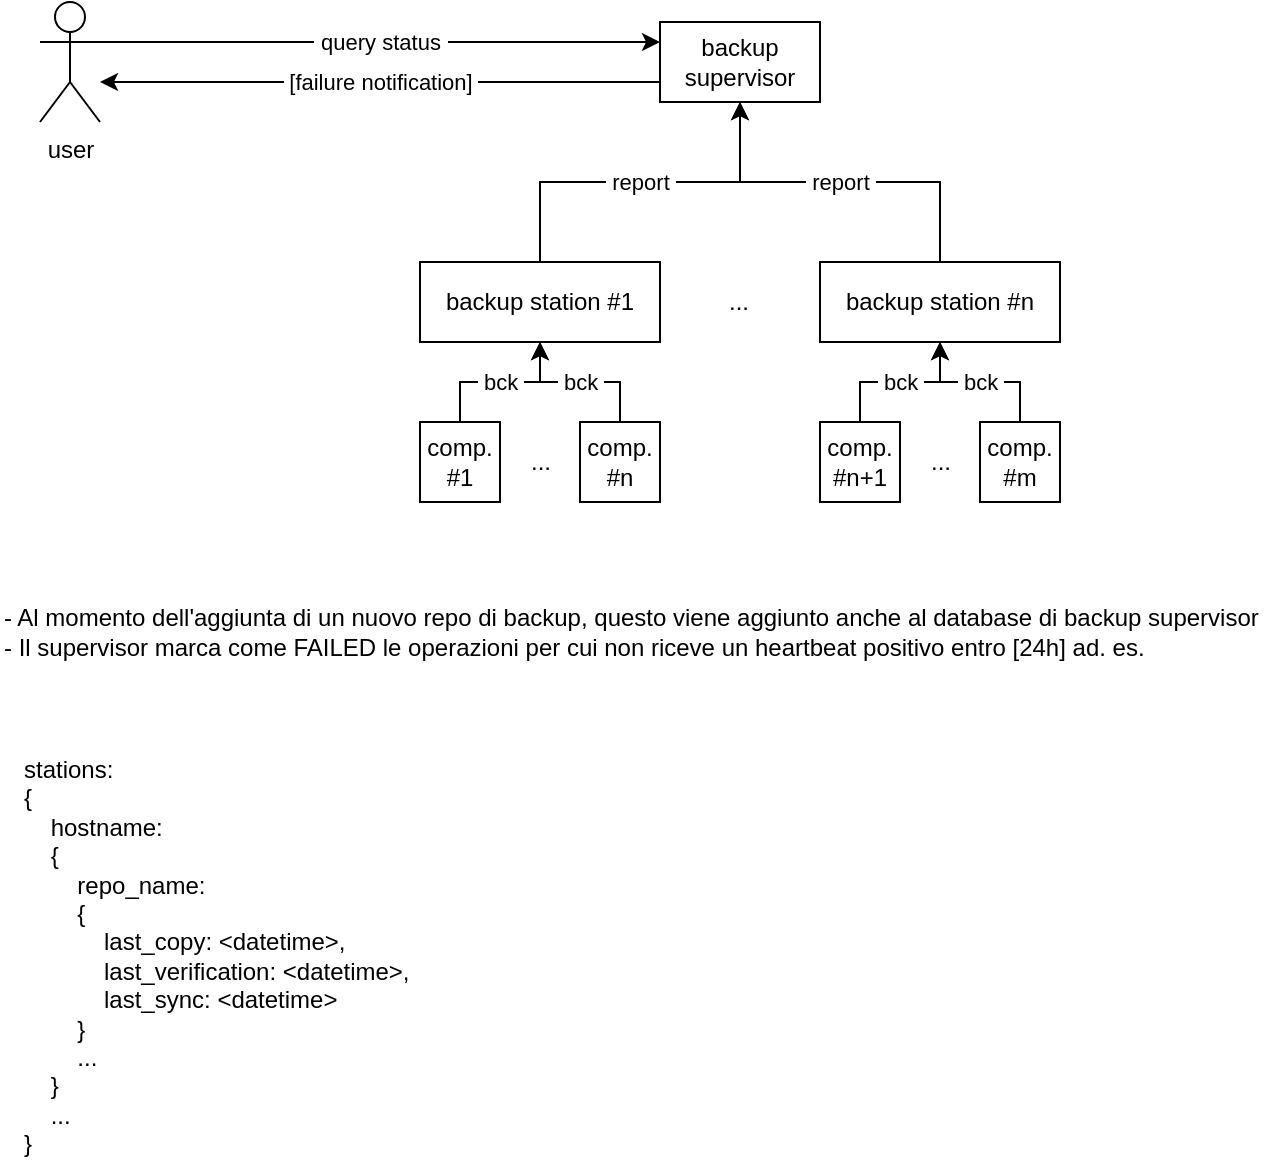 <mxfile version="15.4.0" type="device"><diagram id="QovWf1yn5vUN22ZoZ3SK" name="Pagina-1"><mxGraphModel dx="953" dy="579" grid="1" gridSize="10" guides="1" tooltips="1" connect="1" arrows="1" fold="1" page="1" pageScale="1" pageWidth="827" pageHeight="1169" math="0" shadow="0"><root><mxCell id="0"/><mxCell id="1" parent="0"/><mxCell id="EJHEryoCyno6mrMW5L9I-8" value="&amp;nbsp;report&amp;nbsp;" style="edgeStyle=orthogonalEdgeStyle;rounded=0;orthogonalLoop=1;jettySize=auto;html=1;" edge="1" parent="1" source="EJHEryoCyno6mrMW5L9I-1" target="EJHEryoCyno6mrMW5L9I-5"><mxGeometry relative="1" as="geometry"/></mxCell><mxCell id="EJHEryoCyno6mrMW5L9I-1" value="backup station #1" style="rounded=0;whiteSpace=wrap;html=1;" vertex="1" parent="1"><mxGeometry x="240" y="200" width="120" height="40" as="geometry"/></mxCell><mxCell id="EJHEryoCyno6mrMW5L9I-9" value="&amp;nbsp;report&amp;nbsp;" style="edgeStyle=orthogonalEdgeStyle;rounded=0;orthogonalLoop=1;jettySize=auto;html=1;" edge="1" parent="1" source="EJHEryoCyno6mrMW5L9I-2" target="EJHEryoCyno6mrMW5L9I-5"><mxGeometry relative="1" as="geometry"/></mxCell><mxCell id="EJHEryoCyno6mrMW5L9I-2" value="backup station #n" style="rounded=0;whiteSpace=wrap;html=1;" vertex="1" parent="1"><mxGeometry x="440" y="200" width="120" height="40" as="geometry"/></mxCell><mxCell id="EJHEryoCyno6mrMW5L9I-3" value="..." style="text;html=1;align=center;verticalAlign=middle;resizable=0;points=[];autosize=1;strokeColor=none;fillColor=none;" vertex="1" parent="1"><mxGeometry x="383.5" y="210" width="30" height="20" as="geometry"/></mxCell><mxCell id="EJHEryoCyno6mrMW5L9I-20" value="&amp;nbsp;[failure notification]&amp;nbsp;" style="edgeStyle=orthogonalEdgeStyle;rounded=0;orthogonalLoop=1;jettySize=auto;html=1;" edge="1" parent="1" source="EJHEryoCyno6mrMW5L9I-5" target="EJHEryoCyno6mrMW5L9I-6"><mxGeometry relative="1" as="geometry"><Array as="points"><mxPoint x="170" y="110"/><mxPoint x="170" y="110"/></Array></mxGeometry></mxCell><mxCell id="EJHEryoCyno6mrMW5L9I-5" value="backup supervisor" style="rounded=0;whiteSpace=wrap;html=1;" vertex="1" parent="1"><mxGeometry x="360" y="80" width="80" height="40" as="geometry"/></mxCell><mxCell id="EJHEryoCyno6mrMW5L9I-7" value="&amp;nbsp;query status&amp;nbsp;" style="edgeStyle=orthogonalEdgeStyle;rounded=0;orthogonalLoop=1;jettySize=auto;html=1;entryX=0;entryY=0.25;entryDx=0;entryDy=0;" edge="1" parent="1" source="EJHEryoCyno6mrMW5L9I-6" target="EJHEryoCyno6mrMW5L9I-5"><mxGeometry relative="1" as="geometry"><Array as="points"><mxPoint x="150" y="90"/><mxPoint x="150" y="90"/></Array></mxGeometry></mxCell><mxCell id="EJHEryoCyno6mrMW5L9I-6" value="user" style="shape=umlActor;verticalLabelPosition=bottom;verticalAlign=top;html=1;outlineConnect=0;" vertex="1" parent="1"><mxGeometry x="50" y="70" width="30" height="60" as="geometry"/></mxCell><mxCell id="EJHEryoCyno6mrMW5L9I-13" value="&amp;nbsp;bck&amp;nbsp;" style="edgeStyle=orthogonalEdgeStyle;rounded=0;orthogonalLoop=1;jettySize=auto;html=1;" edge="1" parent="1" source="EJHEryoCyno6mrMW5L9I-10" target="EJHEryoCyno6mrMW5L9I-1"><mxGeometry relative="1" as="geometry"/></mxCell><mxCell id="EJHEryoCyno6mrMW5L9I-10" value="comp. #1" style="rounded=0;whiteSpace=wrap;html=1;" vertex="1" parent="1"><mxGeometry x="240" y="280" width="40" height="40" as="geometry"/></mxCell><mxCell id="EJHEryoCyno6mrMW5L9I-14" value="&amp;nbsp;bck&amp;nbsp;" style="edgeStyle=orthogonalEdgeStyle;rounded=0;orthogonalLoop=1;jettySize=auto;html=1;entryX=0.5;entryY=1;entryDx=0;entryDy=0;" edge="1" parent="1" source="EJHEryoCyno6mrMW5L9I-11" target="EJHEryoCyno6mrMW5L9I-1"><mxGeometry relative="1" as="geometry"/></mxCell><mxCell id="EJHEryoCyno6mrMW5L9I-11" value="comp. #n" style="rounded=0;whiteSpace=wrap;html=1;" vertex="1" parent="1"><mxGeometry x="320" y="280" width="40" height="40" as="geometry"/></mxCell><mxCell id="EJHEryoCyno6mrMW5L9I-12" value="..." style="text;html=1;align=center;verticalAlign=middle;resizable=0;points=[];autosize=1;strokeColor=none;fillColor=none;" vertex="1" parent="1"><mxGeometry x="285" y="290" width="30" height="20" as="geometry"/></mxCell><mxCell id="EJHEryoCyno6mrMW5L9I-18" value="&amp;nbsp;bck&amp;nbsp;" style="edgeStyle=orthogonalEdgeStyle;rounded=0;orthogonalLoop=1;jettySize=auto;html=1;" edge="1" parent="1" source="EJHEryoCyno6mrMW5L9I-15" target="EJHEryoCyno6mrMW5L9I-2"><mxGeometry relative="1" as="geometry"/></mxCell><mxCell id="EJHEryoCyno6mrMW5L9I-15" value="comp. #n+1" style="rounded=0;whiteSpace=wrap;html=1;" vertex="1" parent="1"><mxGeometry x="440" y="280" width="40" height="40" as="geometry"/></mxCell><mxCell id="EJHEryoCyno6mrMW5L9I-19" value="&amp;nbsp;bck&amp;nbsp;" style="edgeStyle=orthogonalEdgeStyle;rounded=0;orthogonalLoop=1;jettySize=auto;html=1;entryX=0.5;entryY=1;entryDx=0;entryDy=0;" edge="1" parent="1" source="EJHEryoCyno6mrMW5L9I-16" target="EJHEryoCyno6mrMW5L9I-2"><mxGeometry relative="1" as="geometry"/></mxCell><mxCell id="EJHEryoCyno6mrMW5L9I-16" value="comp. #m" style="rounded=0;whiteSpace=wrap;html=1;" vertex="1" parent="1"><mxGeometry x="520" y="280" width="40" height="40" as="geometry"/></mxCell><mxCell id="EJHEryoCyno6mrMW5L9I-17" value="..." style="text;html=1;align=center;verticalAlign=middle;resizable=0;points=[];autosize=1;strokeColor=none;fillColor=none;" vertex="1" parent="1"><mxGeometry x="485" y="290" width="30" height="20" as="geometry"/></mxCell><mxCell id="EJHEryoCyno6mrMW5L9I-21" value="- Al momento dell'aggiunta di un nuovo repo di backup, questo viene aggiunto anche al database di backup supervisor&lt;br&gt;- Il supervisor marca come FAILED le operazioni per cui non riceve un heartbeat positivo entro [24h] ad. es." style="text;html=1;align=left;verticalAlign=middle;resizable=0;points=[];autosize=1;strokeColor=none;fillColor=none;" vertex="1" parent="1"><mxGeometry x="30" y="370" width="640" height="30" as="geometry"/></mxCell><mxCell id="EJHEryoCyno6mrMW5L9I-22" value="stations: &lt;br&gt;{ &lt;br&gt;&amp;nbsp; &amp;nbsp; hostname:&lt;br&gt;&amp;nbsp; &amp;nbsp; {&lt;br&gt;&amp;nbsp; &amp;nbsp; &amp;nbsp; &amp;nbsp; repo_name: &lt;br&gt;&amp;nbsp; &amp;nbsp; &amp;nbsp; &amp;nbsp; {&lt;br&gt;&amp;nbsp; &amp;nbsp; &amp;nbsp; &amp;nbsp; &amp;nbsp; &amp;nbsp; last_copy: &amp;lt;datetime&amp;gt;,&lt;br&gt;&amp;nbsp; &amp;nbsp; &amp;nbsp; &amp;nbsp; &amp;nbsp; &amp;nbsp; last_verification: &amp;lt;datetime&amp;gt;,&lt;br&gt;&amp;nbsp; &amp;nbsp; &amp;nbsp; &amp;nbsp; &amp;nbsp; &amp;nbsp; last_sync: &amp;lt;datetime&amp;gt;&amp;nbsp; &amp;nbsp; &amp;nbsp; &amp;nbsp; &amp;nbsp; &amp;nbsp;&amp;nbsp;&lt;br&gt;&amp;nbsp; &amp;nbsp; &amp;nbsp; &amp;nbsp; }&lt;br&gt;&amp;nbsp; &amp;nbsp; &amp;nbsp; &amp;nbsp; ...&lt;br&gt;&amp;nbsp; &amp;nbsp; }&lt;br&gt;&amp;nbsp; &amp;nbsp; ...&lt;br&gt;}" style="text;html=1;align=left;verticalAlign=top;resizable=0;points=[];autosize=1;strokeColor=none;fillColor=none;" vertex="1" parent="1"><mxGeometry x="40" y="440" width="210" height="200" as="geometry"/></mxCell></root></mxGraphModel></diagram></mxfile>